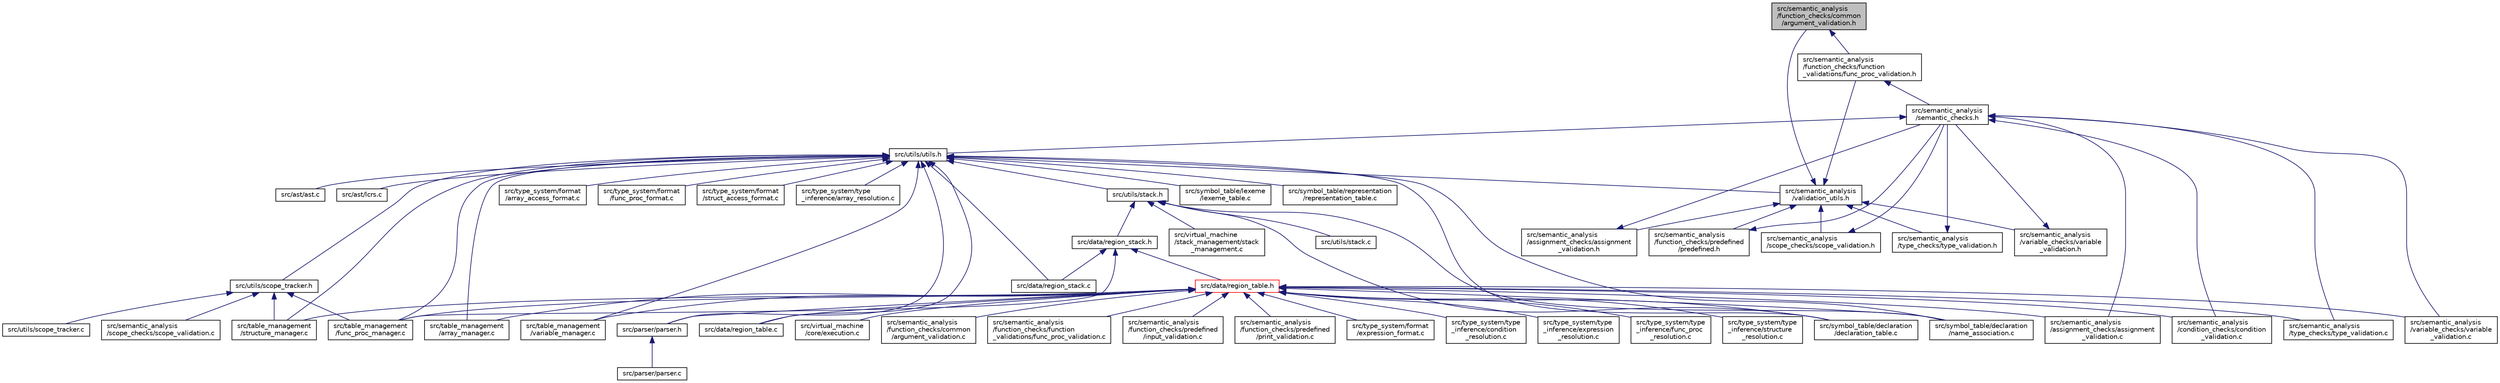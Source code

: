 digraph "src/semantic_analysis/function_checks/common/argument_validation.h"
{
 // LATEX_PDF_SIZE
  edge [fontname="Helvetica",fontsize="10",labelfontname="Helvetica",labelfontsize="10"];
  node [fontname="Helvetica",fontsize="10",shape=record];
  Node1 [label="src/semantic_analysis\l/function_checks/common\l/argument_validation.h",height=0.2,width=0.4,color="black", fillcolor="grey75", style="filled", fontcolor="black",tooltip=" "];
  Node1 -> Node2 [dir="back",color="midnightblue",fontsize="10",style="solid",fontname="Helvetica"];
  Node2 [label="src/semantic_analysis\l/function_checks/function\l_validations/func_proc_validation.h",height=0.2,width=0.4,color="black", fillcolor="white", style="filled",URL="$d1/d79/func__proc__validation_8h.html",tooltip=" "];
  Node2 -> Node3 [dir="back",color="midnightblue",fontsize="10",style="solid",fontname="Helvetica"];
  Node3 [label="src/semantic_analysis\l/semantic_checks.h",height=0.2,width=0.4,color="black", fillcolor="white", style="filled",URL="$d2/dd9/semantic__checks_8h.html",tooltip="This file contains the aggregated header file for the semantic checks module."];
  Node3 -> Node4 [dir="back",color="midnightblue",fontsize="10",style="solid",fontname="Helvetica"];
  Node4 [label="src/semantic_analysis\l/assignment_checks/assignment\l_validation.c",height=0.2,width=0.4,color="black", fillcolor="white", style="filled",URL="$d6/d4c/assignment__validation_8c.html",tooltip=" "];
  Node3 -> Node5 [dir="back",color="midnightblue",fontsize="10",style="solid",fontname="Helvetica"];
  Node5 [label="src/semantic_analysis\l/condition_checks/condition\l_validation.c",height=0.2,width=0.4,color="black", fillcolor="white", style="filled",URL="$d6/d35/condition__validation_8c.html",tooltip=" "];
  Node3 -> Node6 [dir="back",color="midnightblue",fontsize="10",style="solid",fontname="Helvetica"];
  Node6 [label="src/semantic_analysis\l/type_checks/type_validation.c",height=0.2,width=0.4,color="black", fillcolor="white", style="filled",URL="$d2/d71/type__validation_8c.html",tooltip=" "];
  Node3 -> Node7 [dir="back",color="midnightblue",fontsize="10",style="solid",fontname="Helvetica"];
  Node7 [label="src/semantic_analysis\l/variable_checks/variable\l_validation.c",height=0.2,width=0.4,color="black", fillcolor="white", style="filled",URL="$da/d3a/variable__validation_8c.html",tooltip=" "];
  Node3 -> Node8 [dir="back",color="midnightblue",fontsize="10",style="solid",fontname="Helvetica"];
  Node8 [label="src/utils/utils.h",height=0.2,width=0.4,color="black", fillcolor="white", style="filled",URL="$d5/d60/utils_8h.html",tooltip=" "];
  Node8 -> Node9 [dir="back",color="midnightblue",fontsize="10",style="solid",fontname="Helvetica"];
  Node9 [label="src/ast/ast.c",height=0.2,width=0.4,color="black", fillcolor="white", style="filled",URL="$d8/d01/ast_8c.html",tooltip=" "];
  Node8 -> Node10 [dir="back",color="midnightblue",fontsize="10",style="solid",fontname="Helvetica"];
  Node10 [label="src/ast/lcrs.c",height=0.2,width=0.4,color="black", fillcolor="white", style="filled",URL="$d0/d94/lcrs_8c.html",tooltip=" "];
  Node8 -> Node11 [dir="back",color="midnightblue",fontsize="10",style="solid",fontname="Helvetica"];
  Node11 [label="src/data/region_stack.c",height=0.2,width=0.4,color="black", fillcolor="white", style="filled",URL="$d3/d91/region__stack_8c.html",tooltip=" "];
  Node8 -> Node12 [dir="back",color="midnightblue",fontsize="10",style="solid",fontname="Helvetica"];
  Node12 [label="src/data/region_table.c",height=0.2,width=0.4,color="black", fillcolor="white", style="filled",URL="$d8/d88/region__table_8c.html",tooltip=" "];
  Node8 -> Node13 [dir="back",color="midnightblue",fontsize="10",style="solid",fontname="Helvetica"];
  Node13 [label="src/parser/parser.h",height=0.2,width=0.4,color="black", fillcolor="white", style="filled",URL="$d5/d36/parser_8h.html",tooltip=" "];
  Node13 -> Node14 [dir="back",color="midnightblue",fontsize="10",style="solid",fontname="Helvetica"];
  Node14 [label="src/parser/parser.c",height=0.2,width=0.4,color="black", fillcolor="white", style="filled",URL="$d2/d72/parser_8c.html",tooltip=" "];
  Node8 -> Node15 [dir="back",color="midnightblue",fontsize="10",style="solid",fontname="Helvetica"];
  Node15 [label="src/semantic_analysis\l/validation_utils.h",height=0.2,width=0.4,color="black", fillcolor="white", style="filled",URL="$d1/dcf/validation__utils_8h.html",tooltip=" "];
  Node15 -> Node16 [dir="back",color="midnightblue",fontsize="10",style="solid",fontname="Helvetica"];
  Node16 [label="src/semantic_analysis\l/assignment_checks/assignment\l_validation.h",height=0.2,width=0.4,color="black", fillcolor="white", style="filled",URL="$d0/df0/assignment__validation_8h.html",tooltip=" "];
  Node16 -> Node3 [dir="back",color="midnightblue",fontsize="10",style="solid",fontname="Helvetica"];
  Node15 -> Node1 [dir="back",color="midnightblue",fontsize="10",style="solid",fontname="Helvetica"];
  Node15 -> Node2 [dir="back",color="midnightblue",fontsize="10",style="solid",fontname="Helvetica"];
  Node15 -> Node17 [dir="back",color="midnightblue",fontsize="10",style="solid",fontname="Helvetica"];
  Node17 [label="src/semantic_analysis\l/function_checks/predefined\l/predefined.h",height=0.2,width=0.4,color="black", fillcolor="white", style="filled",URL="$de/dd3/predefined_8h.html",tooltip=" "];
  Node17 -> Node3 [dir="back",color="midnightblue",fontsize="10",style="solid",fontname="Helvetica"];
  Node15 -> Node18 [dir="back",color="midnightblue",fontsize="10",style="solid",fontname="Helvetica"];
  Node18 [label="src/semantic_analysis\l/scope_checks/scope_validation.h",height=0.2,width=0.4,color="black", fillcolor="white", style="filled",URL="$de/d19/scope__validation_8h.html",tooltip=" "];
  Node18 -> Node3 [dir="back",color="midnightblue",fontsize="10",style="solid",fontname="Helvetica"];
  Node15 -> Node19 [dir="back",color="midnightblue",fontsize="10",style="solid",fontname="Helvetica"];
  Node19 [label="src/semantic_analysis\l/type_checks/type_validation.h",height=0.2,width=0.4,color="black", fillcolor="white", style="filled",URL="$d8/d62/type__validation_8h.html",tooltip=" "];
  Node19 -> Node3 [dir="back",color="midnightblue",fontsize="10",style="solid",fontname="Helvetica"];
  Node15 -> Node20 [dir="back",color="midnightblue",fontsize="10",style="solid",fontname="Helvetica"];
  Node20 [label="src/semantic_analysis\l/variable_checks/variable\l_validation.h",height=0.2,width=0.4,color="black", fillcolor="white", style="filled",URL="$d3/d89/variable__validation_8h.html",tooltip=" "];
  Node20 -> Node3 [dir="back",color="midnightblue",fontsize="10",style="solid",fontname="Helvetica"];
  Node8 -> Node21 [dir="back",color="midnightblue",fontsize="10",style="solid",fontname="Helvetica"];
  Node21 [label="src/symbol_table/declaration\l/declaration_table.c",height=0.2,width=0.4,color="black", fillcolor="white", style="filled",URL="$dd/d3e/declaration__table_8c.html",tooltip=" "];
  Node8 -> Node22 [dir="back",color="midnightblue",fontsize="10",style="solid",fontname="Helvetica"];
  Node22 [label="src/symbol_table/declaration\l/name_association.c",height=0.2,width=0.4,color="black", fillcolor="white", style="filled",URL="$d8/da9/name__association_8c.html",tooltip=" "];
  Node8 -> Node23 [dir="back",color="midnightblue",fontsize="10",style="solid",fontname="Helvetica"];
  Node23 [label="src/symbol_table/lexeme\l/lexeme_table.c",height=0.2,width=0.4,color="black", fillcolor="white", style="filled",URL="$d0/d92/lexeme__table_8c.html",tooltip=" "];
  Node8 -> Node24 [dir="back",color="midnightblue",fontsize="10",style="solid",fontname="Helvetica"];
  Node24 [label="src/symbol_table/representation\l/representation_table.c",height=0.2,width=0.4,color="black", fillcolor="white", style="filled",URL="$dd/dfd/representation__table_8c.html",tooltip=" "];
  Node8 -> Node25 [dir="back",color="midnightblue",fontsize="10",style="solid",fontname="Helvetica"];
  Node25 [label="src/table_management\l/array_manager.c",height=0.2,width=0.4,color="black", fillcolor="white", style="filled",URL="$d3/d13/array__manager_8c.html",tooltip=" "];
  Node8 -> Node26 [dir="back",color="midnightblue",fontsize="10",style="solid",fontname="Helvetica"];
  Node26 [label="src/table_management\l/func_proc_manager.c",height=0.2,width=0.4,color="black", fillcolor="white", style="filled",URL="$dc/d66/func__proc__manager_8c.html",tooltip=" "];
  Node8 -> Node27 [dir="back",color="midnightblue",fontsize="10",style="solid",fontname="Helvetica"];
  Node27 [label="src/table_management\l/structure_manager.c",height=0.2,width=0.4,color="black", fillcolor="white", style="filled",URL="$d1/da1/structure__manager_8c.html",tooltip=" "];
  Node8 -> Node28 [dir="back",color="midnightblue",fontsize="10",style="solid",fontname="Helvetica"];
  Node28 [label="src/table_management\l/variable_manager.c",height=0.2,width=0.4,color="black", fillcolor="white", style="filled",URL="$de/d23/variable__manager_8c.html",tooltip=" "];
  Node8 -> Node29 [dir="back",color="midnightblue",fontsize="10",style="solid",fontname="Helvetica"];
  Node29 [label="src/type_system/format\l/array_access_format.c",height=0.2,width=0.4,color="black", fillcolor="white", style="filled",URL="$d8/d00/array__access__format_8c.html",tooltip=" "];
  Node8 -> Node30 [dir="back",color="midnightblue",fontsize="10",style="solid",fontname="Helvetica"];
  Node30 [label="src/type_system/format\l/func_proc_format.c",height=0.2,width=0.4,color="black", fillcolor="white", style="filled",URL="$d6/de8/func__proc__format_8c.html",tooltip=" "];
  Node8 -> Node31 [dir="back",color="midnightblue",fontsize="10",style="solid",fontname="Helvetica"];
  Node31 [label="src/type_system/format\l/struct_access_format.c",height=0.2,width=0.4,color="black", fillcolor="white", style="filled",URL="$d5/d2b/struct__access__format_8c.html",tooltip=" "];
  Node8 -> Node32 [dir="back",color="midnightblue",fontsize="10",style="solid",fontname="Helvetica"];
  Node32 [label="src/type_system/type\l_inference/array_resolution.c",height=0.2,width=0.4,color="black", fillcolor="white", style="filled",URL="$de/dfd/array__resolution_8c.html",tooltip=" "];
  Node8 -> Node33 [dir="back",color="midnightblue",fontsize="10",style="solid",fontname="Helvetica"];
  Node33 [label="src/utils/scope_tracker.h",height=0.2,width=0.4,color="black", fillcolor="white", style="filled",URL="$d3/d28/scope__tracker_8h.html",tooltip=" "];
  Node33 -> Node34 [dir="back",color="midnightblue",fontsize="10",style="solid",fontname="Helvetica"];
  Node34 [label="src/semantic_analysis\l/scope_checks/scope_validation.c",height=0.2,width=0.4,color="black", fillcolor="white", style="filled",URL="$d6/da5/scope__validation_8c.html",tooltip=" "];
  Node33 -> Node26 [dir="back",color="midnightblue",fontsize="10",style="solid",fontname="Helvetica"];
  Node33 -> Node27 [dir="back",color="midnightblue",fontsize="10",style="solid",fontname="Helvetica"];
  Node33 -> Node35 [dir="back",color="midnightblue",fontsize="10",style="solid",fontname="Helvetica"];
  Node35 [label="src/utils/scope_tracker.c",height=0.2,width=0.4,color="black", fillcolor="white", style="filled",URL="$dd/d4a/scope__tracker_8c.html",tooltip=" "];
  Node8 -> Node36 [dir="back",color="midnightblue",fontsize="10",style="solid",fontname="Helvetica"];
  Node36 [label="src/utils/stack.h",height=0.2,width=0.4,color="black", fillcolor="white", style="filled",URL="$d7/de0/stack_8h.html",tooltip="A simple stack implementation in C."];
  Node36 -> Node37 [dir="back",color="midnightblue",fontsize="10",style="solid",fontname="Helvetica"];
  Node37 [label="src/data/region_stack.h",height=0.2,width=0.4,color="black", fillcolor="white", style="filled",URL="$df/dcb/region__stack_8h.html",tooltip="Header file for managing a stack of regions."];
  Node37 -> Node11 [dir="back",color="midnightblue",fontsize="10",style="solid",fontname="Helvetica"];
  Node37 -> Node38 [dir="back",color="midnightblue",fontsize="10",style="solid",fontname="Helvetica"];
  Node38 [label="src/data/region_table.h",height=0.2,width=0.4,color="red", fillcolor="white", style="filled",URL="$d8/d8a/region__table_8h.html",tooltip="Header file for managing regions in the compiler."];
  Node38 -> Node12 [dir="back",color="midnightblue",fontsize="10",style="solid",fontname="Helvetica"];
  Node38 -> Node13 [dir="back",color="midnightblue",fontsize="10",style="solid",fontname="Helvetica"];
  Node38 -> Node4 [dir="back",color="midnightblue",fontsize="10",style="solid",fontname="Helvetica"];
  Node38 -> Node5 [dir="back",color="midnightblue",fontsize="10",style="solid",fontname="Helvetica"];
  Node38 -> Node39 [dir="back",color="midnightblue",fontsize="10",style="solid",fontname="Helvetica"];
  Node39 [label="src/semantic_analysis\l/function_checks/common\l/argument_validation.c",height=0.2,width=0.4,color="black", fillcolor="white", style="filled",URL="$d8/df9/argument__validation_8c.html",tooltip=" "];
  Node38 -> Node40 [dir="back",color="midnightblue",fontsize="10",style="solid",fontname="Helvetica"];
  Node40 [label="src/semantic_analysis\l/function_checks/function\l_validations/func_proc_validation.c",height=0.2,width=0.4,color="black", fillcolor="white", style="filled",URL="$d0/d8b/func__proc__validation_8c.html",tooltip=" "];
  Node38 -> Node41 [dir="back",color="midnightblue",fontsize="10",style="solid",fontname="Helvetica"];
  Node41 [label="src/semantic_analysis\l/function_checks/predefined\l/input_validation.c",height=0.2,width=0.4,color="black", fillcolor="white", style="filled",URL="$dd/d08/input__validation_8c.html",tooltip=" "];
  Node38 -> Node42 [dir="back",color="midnightblue",fontsize="10",style="solid",fontname="Helvetica"];
  Node42 [label="src/semantic_analysis\l/function_checks/predefined\l/print_validation.c",height=0.2,width=0.4,color="black", fillcolor="white", style="filled",URL="$d5/da0/print__validation_8c.html",tooltip=" "];
  Node38 -> Node6 [dir="back",color="midnightblue",fontsize="10",style="solid",fontname="Helvetica"];
  Node38 -> Node7 [dir="back",color="midnightblue",fontsize="10",style="solid",fontname="Helvetica"];
  Node38 -> Node21 [dir="back",color="midnightblue",fontsize="10",style="solid",fontname="Helvetica"];
  Node38 -> Node22 [dir="back",color="midnightblue",fontsize="10",style="solid",fontname="Helvetica"];
  Node38 -> Node25 [dir="back",color="midnightblue",fontsize="10",style="solid",fontname="Helvetica"];
  Node38 -> Node26 [dir="back",color="midnightblue",fontsize="10",style="solid",fontname="Helvetica"];
  Node38 -> Node27 [dir="back",color="midnightblue",fontsize="10",style="solid",fontname="Helvetica"];
  Node38 -> Node28 [dir="back",color="midnightblue",fontsize="10",style="solid",fontname="Helvetica"];
  Node38 -> Node43 [dir="back",color="midnightblue",fontsize="10",style="solid",fontname="Helvetica"];
  Node43 [label="src/type_system/format\l/expression_format.c",height=0.2,width=0.4,color="black", fillcolor="white", style="filled",URL="$d8/d9a/expression__format_8c.html",tooltip=" "];
  Node38 -> Node44 [dir="back",color="midnightblue",fontsize="10",style="solid",fontname="Helvetica"];
  Node44 [label="src/type_system/type\l_inference/condition\l_resolution.c",height=0.2,width=0.4,color="black", fillcolor="white", style="filled",URL="$d6/dbc/condition__resolution_8c.html",tooltip=" "];
  Node38 -> Node45 [dir="back",color="midnightblue",fontsize="10",style="solid",fontname="Helvetica"];
  Node45 [label="src/type_system/type\l_inference/expression\l_resolution.c",height=0.2,width=0.4,color="black", fillcolor="white", style="filled",URL="$d2/d18/expression__resolution_8c.html",tooltip=" "];
  Node38 -> Node46 [dir="back",color="midnightblue",fontsize="10",style="solid",fontname="Helvetica"];
  Node46 [label="src/type_system/type\l_inference/func_proc\l_resolution.c",height=0.2,width=0.4,color="black", fillcolor="white", style="filled",URL="$d7/d12/func__proc__resolution_8c.html",tooltip=" "];
  Node38 -> Node47 [dir="back",color="midnightblue",fontsize="10",style="solid",fontname="Helvetica"];
  Node47 [label="src/type_system/type\l_inference/structure\l_resolution.c",height=0.2,width=0.4,color="black", fillcolor="white", style="filled",URL="$d3/d86/structure__resolution_8c.html",tooltip=" "];
  Node38 -> Node48 [dir="back",color="midnightblue",fontsize="10",style="solid",fontname="Helvetica"];
  Node48 [label="src/virtual_machine\l/core/execution.c",height=0.2,width=0.4,color="black", fillcolor="white", style="filled",URL="$d0/dda/execution_8c.html",tooltip=" "];
  Node37 -> Node26 [dir="back",color="midnightblue",fontsize="10",style="solid",fontname="Helvetica"];
  Node36 -> Node21 [dir="back",color="midnightblue",fontsize="10",style="solid",fontname="Helvetica"];
  Node36 -> Node22 [dir="back",color="midnightblue",fontsize="10",style="solid",fontname="Helvetica"];
  Node36 -> Node50 [dir="back",color="midnightblue",fontsize="10",style="solid",fontname="Helvetica"];
  Node50 [label="src/utils/stack.c",height=0.2,width=0.4,color="black", fillcolor="white", style="filled",URL="$d3/dbb/stack_8c.html",tooltip=" "];
  Node36 -> Node51 [dir="back",color="midnightblue",fontsize="10",style="solid",fontname="Helvetica"];
  Node51 [label="src/virtual_machine\l/stack_management/stack\l_management.c",height=0.2,width=0.4,color="black", fillcolor="white", style="filled",URL="$d5/dae/stack__management_8c.html",tooltip=" "];
}
